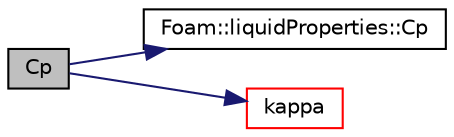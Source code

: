 digraph "Cp"
{
  bgcolor="transparent";
  edge [fontname="Helvetica",fontsize="10",labelfontname="Helvetica",labelfontsize="10"];
  node [fontname="Helvetica",fontsize="10",shape=record];
  rankdir="LR";
  Node1 [label="Cp",height=0.2,width=0.4,color="black", fillcolor="grey75", style="filled", fontcolor="black"];
  Node1 -> Node2 [color="midnightblue",fontsize="10",style="solid",fontname="Helvetica"];
  Node2 [label="Foam::liquidProperties::Cp",height=0.2,width=0.4,color="black",URL="$a01388.html#a4dbacda54553c7d90a40bb3e93d8e989",tooltip="Liquid heat capacity [J/(kg K)]. "];
  Node1 -> Node3 [color="midnightblue",fontsize="10",style="solid",fontname="Helvetica"];
  Node3 [label="kappa",height=0.2,width=0.4,color="red",URL="$a01386.html#a2b3635ee75d2bce5309f4d98d6c27650",tooltip="Return thermal conductivity [W/m/K]. "];
}
